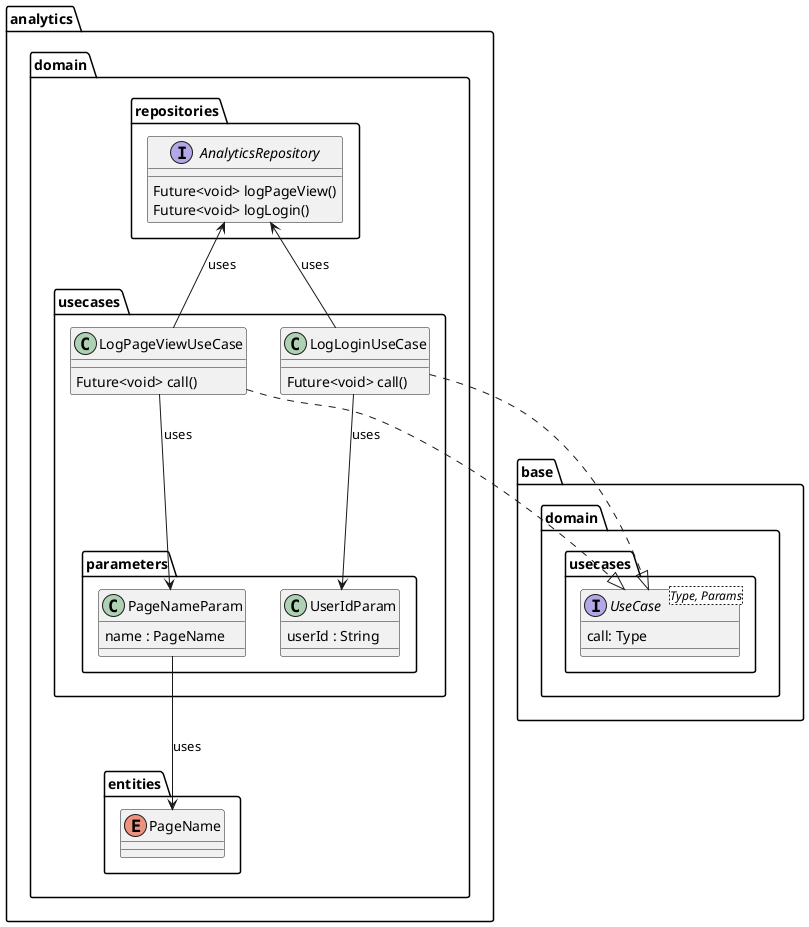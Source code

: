 @startuml
package base.domain.usecases {
    interface UseCase<Type, Params> {
        call: Type
    }
}

package analytics.domain {
    package repositories {
        interface AnalyticsRepository {
            Future<void> logPageView()
            Future<void> logLogin()
        }
    }
    package usecases {
        package parameters {
            class UserIdParam {
                userId : String
            }

            class PageNameParam {
                name : PageName
            }
        }

        class LogPageViewUseCase {
            Future<void> call()
        }

        class LogLoginUseCase {
            Future<void> call()
        }
    }

    package entities{
        enum PageName {}
    }
}

LogPageViewUseCase ..|> UseCase
LogLoginUseCase ..|> UseCase
LogLoginUseCase --> UserIdParam : uses
LogPageViewUseCase --> PageNameParam : uses
LogPageViewUseCase -up-> AnalyticsRepository : uses
LogLoginUseCase -up-> AnalyticsRepository : uses
PageNameParam --> PageName : uses
@enduml
